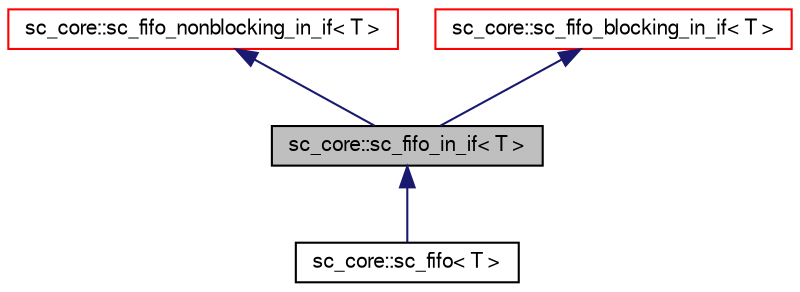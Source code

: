 digraph G
{
  edge [fontname="FreeSans",fontsize="10",labelfontname="FreeSans",labelfontsize="10"];
  node [fontname="FreeSans",fontsize="10",shape=record];
  Node1 [label="sc_core::sc_fifo_in_if\< T \>",height=0.2,width=0.4,color="black", fillcolor="grey75", style="filled" fontcolor="black"];
  Node2 -> Node1 [dir=back,color="midnightblue",fontsize="10",style="solid",fontname="FreeSans"];
  Node2 [label="sc_core::sc_fifo_nonblocking_in_if\< T \>",height=0.2,width=0.4,color="red", fillcolor="white", style="filled",URL="$a00066.html"];
  Node3 -> Node1 [dir=back,color="midnightblue",fontsize="10",style="solid",fontname="FreeSans"];
  Node3 [label="sc_core::sc_fifo_blocking_in_if\< T \>",height=0.2,width=0.4,color="red", fillcolor="white", style="filled",URL="$a00062.html"];
  Node1 -> Node4 [dir=back,color="midnightblue",fontsize="10",style="solid",fontname="FreeSans"];
  Node4 [label="sc_core::sc_fifo\< T \>",height=0.2,width=0.4,color="black", fillcolor="white", style="filled",URL="$a00061.html"];
}
